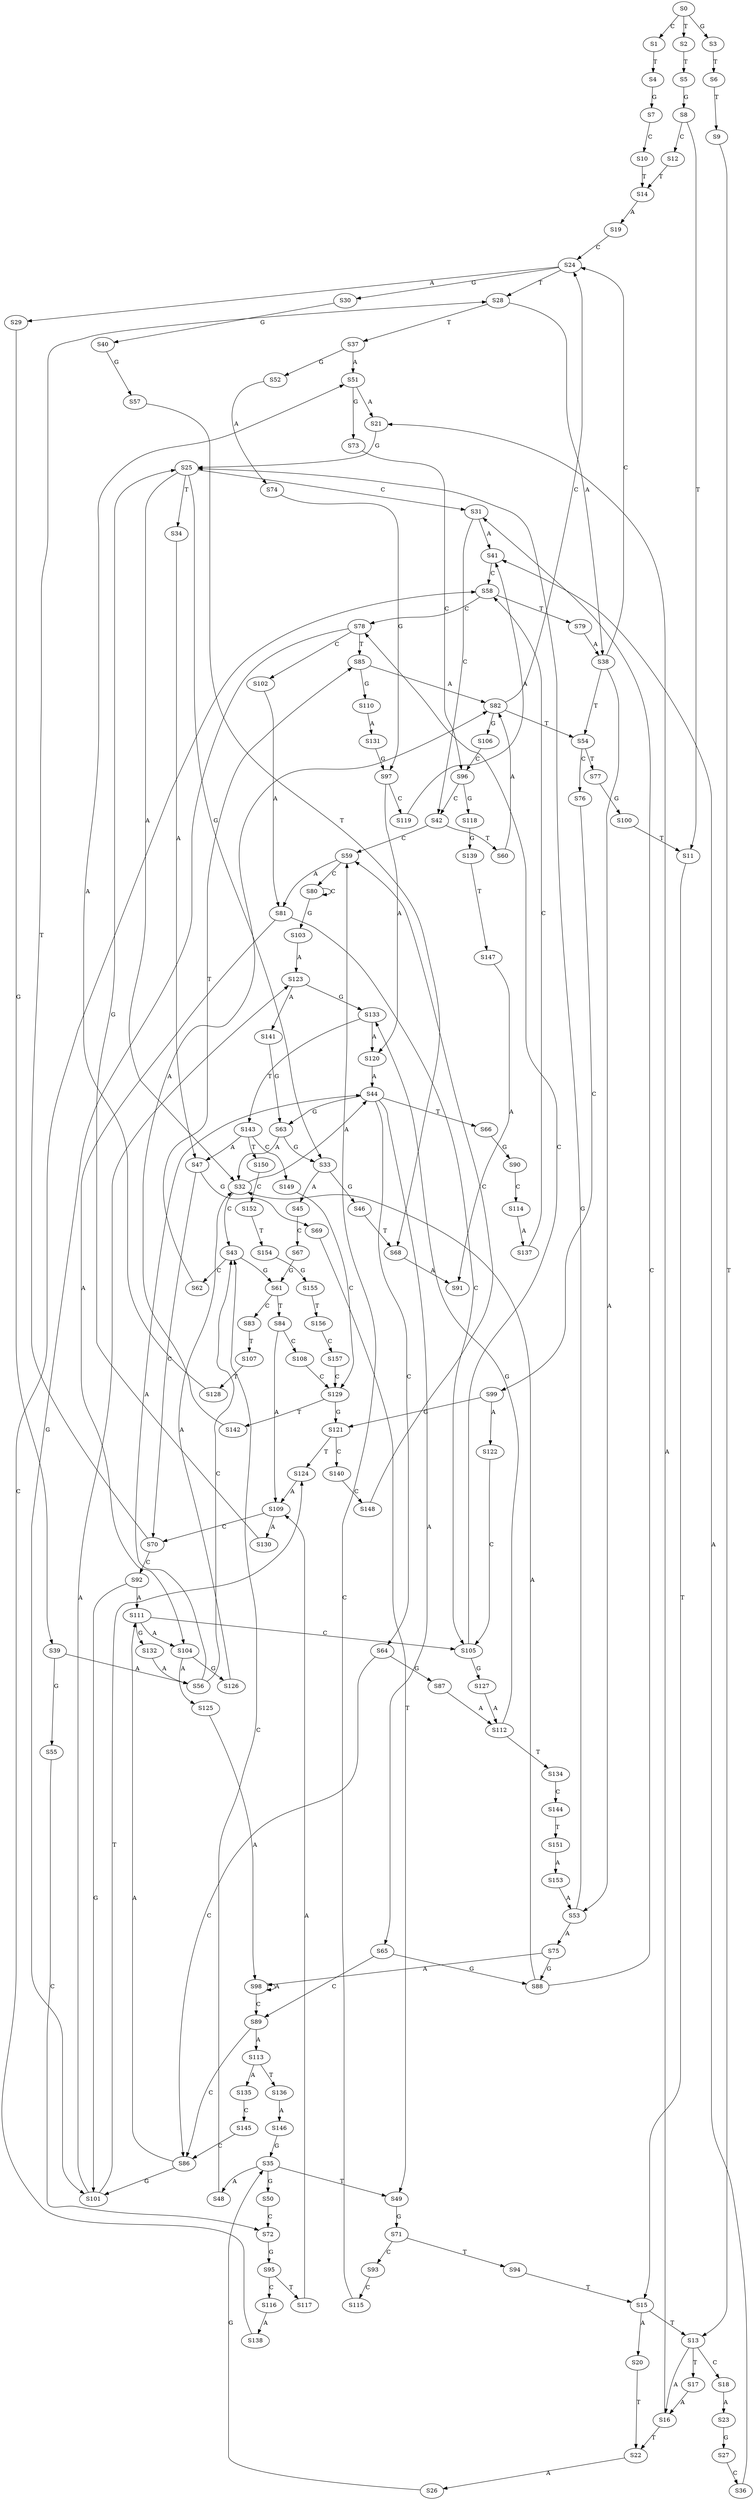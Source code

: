 strict digraph  {
	S0 -> S1 [ label = C ];
	S0 -> S2 [ label = T ];
	S0 -> S3 [ label = G ];
	S1 -> S4 [ label = T ];
	S2 -> S5 [ label = T ];
	S3 -> S6 [ label = T ];
	S4 -> S7 [ label = G ];
	S5 -> S8 [ label = G ];
	S6 -> S9 [ label = T ];
	S7 -> S10 [ label = C ];
	S8 -> S11 [ label = T ];
	S8 -> S12 [ label = C ];
	S9 -> S13 [ label = T ];
	S10 -> S14 [ label = T ];
	S11 -> S15 [ label = T ];
	S12 -> S14 [ label = T ];
	S13 -> S16 [ label = A ];
	S13 -> S17 [ label = T ];
	S13 -> S18 [ label = C ];
	S14 -> S19 [ label = A ];
	S15 -> S20 [ label = A ];
	S15 -> S13 [ label = T ];
	S16 -> S21 [ label = A ];
	S16 -> S22 [ label = T ];
	S17 -> S16 [ label = A ];
	S18 -> S23 [ label = A ];
	S19 -> S24 [ label = C ];
	S20 -> S22 [ label = T ];
	S21 -> S25 [ label = G ];
	S22 -> S26 [ label = A ];
	S23 -> S27 [ label = G ];
	S24 -> S28 [ label = T ];
	S24 -> S29 [ label = A ];
	S24 -> S30 [ label = G ];
	S25 -> S31 [ label = C ];
	S25 -> S32 [ label = A ];
	S25 -> S33 [ label = G ];
	S25 -> S34 [ label = T ];
	S26 -> S35 [ label = G ];
	S27 -> S36 [ label = C ];
	S28 -> S37 [ label = T ];
	S28 -> S38 [ label = A ];
	S29 -> S39 [ label = G ];
	S30 -> S40 [ label = G ];
	S31 -> S41 [ label = A ];
	S31 -> S42 [ label = C ];
	S32 -> S43 [ label = C ];
	S32 -> S44 [ label = A ];
	S33 -> S45 [ label = A ];
	S33 -> S46 [ label = G ];
	S34 -> S47 [ label = A ];
	S35 -> S48 [ label = A ];
	S35 -> S49 [ label = T ];
	S35 -> S50 [ label = G ];
	S36 -> S41 [ label = A ];
	S37 -> S51 [ label = A ];
	S37 -> S52 [ label = G ];
	S38 -> S53 [ label = A ];
	S38 -> S24 [ label = C ];
	S38 -> S54 [ label = T ];
	S39 -> S55 [ label = G ];
	S39 -> S56 [ label = A ];
	S40 -> S57 [ label = G ];
	S41 -> S58 [ label = C ];
	S42 -> S59 [ label = C ];
	S42 -> S60 [ label = T ];
	S43 -> S61 [ label = G ];
	S43 -> S62 [ label = C ];
	S44 -> S63 [ label = G ];
	S44 -> S64 [ label = C ];
	S44 -> S65 [ label = A ];
	S44 -> S66 [ label = T ];
	S45 -> S67 [ label = C ];
	S46 -> S68 [ label = T ];
	S47 -> S69 [ label = G ];
	S47 -> S70 [ label = C ];
	S48 -> S43 [ label = C ];
	S49 -> S71 [ label = G ];
	S50 -> S72 [ label = C ];
	S51 -> S73 [ label = G ];
	S51 -> S21 [ label = A ];
	S52 -> S74 [ label = A ];
	S53 -> S25 [ label = G ];
	S53 -> S75 [ label = A ];
	S54 -> S76 [ label = C ];
	S54 -> S77 [ label = T ];
	S55 -> S72 [ label = C ];
	S56 -> S44 [ label = A ];
	S56 -> S43 [ label = C ];
	S57 -> S68 [ label = T ];
	S58 -> S78 [ label = C ];
	S58 -> S79 [ label = T ];
	S59 -> S80 [ label = C ];
	S59 -> S81 [ label = A ];
	S60 -> S82 [ label = A ];
	S61 -> S83 [ label = C ];
	S61 -> S84 [ label = T ];
	S62 -> S85 [ label = T ];
	S63 -> S33 [ label = G ];
	S63 -> S32 [ label = A ];
	S64 -> S86 [ label = C ];
	S64 -> S87 [ label = G ];
	S65 -> S88 [ label = G ];
	S65 -> S89 [ label = C ];
	S66 -> S90 [ label = G ];
	S67 -> S61 [ label = G ];
	S68 -> S91 [ label = A ];
	S69 -> S49 [ label = T ];
	S70 -> S92 [ label = C ];
	S70 -> S28 [ label = T ];
	S71 -> S93 [ label = C ];
	S71 -> S94 [ label = T ];
	S72 -> S95 [ label = G ];
	S73 -> S96 [ label = C ];
	S74 -> S97 [ label = G ];
	S75 -> S98 [ label = A ];
	S75 -> S88 [ label = G ];
	S76 -> S99 [ label = C ];
	S77 -> S100 [ label = G ];
	S78 -> S101 [ label = G ];
	S78 -> S102 [ label = C ];
	S78 -> S85 [ label = T ];
	S79 -> S38 [ label = A ];
	S80 -> S103 [ label = G ];
	S80 -> S80 [ label = C ];
	S81 -> S104 [ label = A ];
	S81 -> S105 [ label = C ];
	S82 -> S106 [ label = G ];
	S82 -> S24 [ label = C ];
	S82 -> S54 [ label = T ];
	S83 -> S107 [ label = T ];
	S84 -> S108 [ label = C ];
	S84 -> S109 [ label = A ];
	S85 -> S82 [ label = A ];
	S85 -> S110 [ label = G ];
	S86 -> S111 [ label = A ];
	S86 -> S101 [ label = G ];
	S87 -> S112 [ label = A ];
	S88 -> S31 [ label = C ];
	S88 -> S32 [ label = A ];
	S89 -> S113 [ label = A ];
	S89 -> S86 [ label = C ];
	S90 -> S114 [ label = C ];
	S92 -> S111 [ label = A ];
	S92 -> S101 [ label = G ];
	S93 -> S115 [ label = C ];
	S94 -> S15 [ label = T ];
	S95 -> S116 [ label = C ];
	S95 -> S117 [ label = T ];
	S96 -> S118 [ label = G ];
	S96 -> S42 [ label = C ];
	S97 -> S119 [ label = C ];
	S97 -> S120 [ label = A ];
	S98 -> S89 [ label = C ];
	S98 -> S98 [ label = A ];
	S99 -> S121 [ label = G ];
	S99 -> S122 [ label = A ];
	S100 -> S11 [ label = T ];
	S101 -> S123 [ label = A ];
	S101 -> S124 [ label = T ];
	S102 -> S81 [ label = A ];
	S103 -> S123 [ label = A ];
	S104 -> S125 [ label = A ];
	S104 -> S126 [ label = G ];
	S105 -> S127 [ label = G ];
	S105 -> S78 [ label = C ];
	S106 -> S96 [ label = C ];
	S107 -> S128 [ label = T ];
	S108 -> S129 [ label = C ];
	S109 -> S70 [ label = C ];
	S109 -> S130 [ label = A ];
	S110 -> S131 [ label = A ];
	S111 -> S105 [ label = C ];
	S111 -> S132 [ label = G ];
	S111 -> S104 [ label = A ];
	S112 -> S133 [ label = G ];
	S112 -> S134 [ label = T ];
	S113 -> S135 [ label = A ];
	S113 -> S136 [ label = T ];
	S114 -> S137 [ label = A ];
	S115 -> S59 [ label = C ];
	S116 -> S138 [ label = A ];
	S117 -> S109 [ label = A ];
	S118 -> S139 [ label = G ];
	S119 -> S41 [ label = A ];
	S120 -> S44 [ label = A ];
	S121 -> S124 [ label = T ];
	S121 -> S140 [ label = C ];
	S122 -> S105 [ label = C ];
	S123 -> S133 [ label = G ];
	S123 -> S141 [ label = A ];
	S124 -> S109 [ label = A ];
	S125 -> S98 [ label = A ];
	S126 -> S32 [ label = A ];
	S127 -> S112 [ label = A ];
	S128 -> S51 [ label = A ];
	S129 -> S142 [ label = T ];
	S129 -> S121 [ label = G ];
	S130 -> S25 [ label = G ];
	S131 -> S97 [ label = G ];
	S132 -> S56 [ label = A ];
	S133 -> S120 [ label = A ];
	S133 -> S143 [ label = T ];
	S134 -> S144 [ label = C ];
	S135 -> S145 [ label = C ];
	S136 -> S146 [ label = A ];
	S137 -> S58 [ label = C ];
	S138 -> S58 [ label = C ];
	S139 -> S147 [ label = T ];
	S140 -> S148 [ label = C ];
	S141 -> S63 [ label = G ];
	S142 -> S82 [ label = A ];
	S143 -> S149 [ label = C ];
	S143 -> S47 [ label = A ];
	S143 -> S150 [ label = T ];
	S144 -> S151 [ label = T ];
	S145 -> S86 [ label = C ];
	S146 -> S35 [ label = G ];
	S147 -> S91 [ label = A ];
	S148 -> S59 [ label = C ];
	S149 -> S129 [ label = C ];
	S150 -> S152 [ label = C ];
	S151 -> S153 [ label = A ];
	S152 -> S154 [ label = T ];
	S153 -> S53 [ label = A ];
	S154 -> S155 [ label = G ];
	S155 -> S156 [ label = T ];
	S156 -> S157 [ label = C ];
	S157 -> S129 [ label = C ];
}
